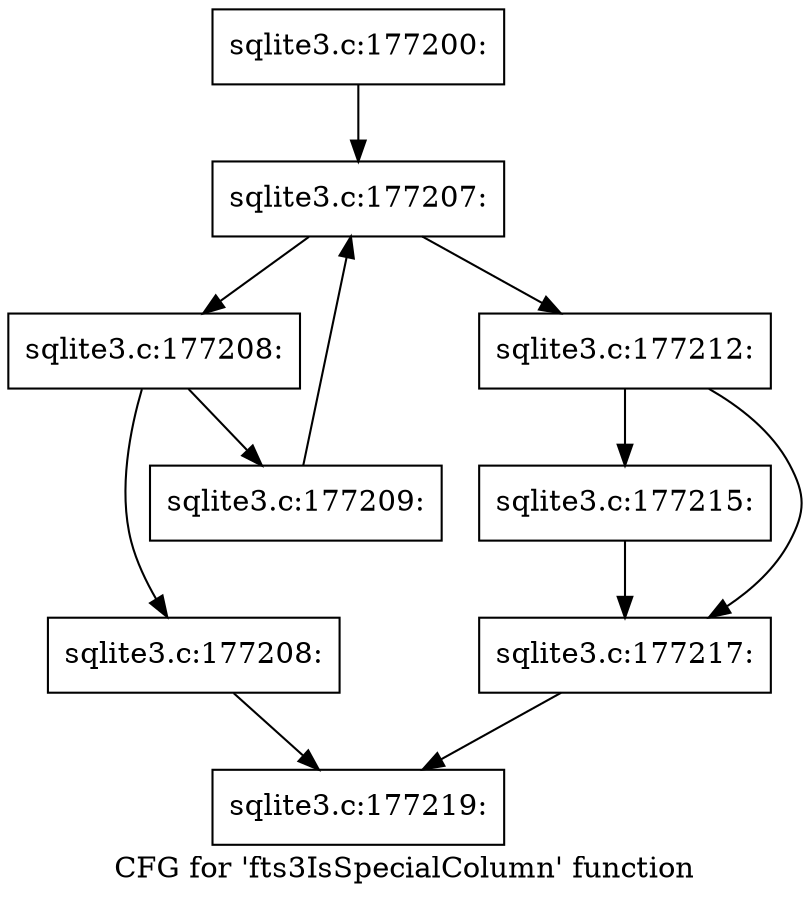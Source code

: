 digraph "CFG for 'fts3IsSpecialColumn' function" {
	label="CFG for 'fts3IsSpecialColumn' function";

	Node0x55c0fad37c80 [shape=record,label="{sqlite3.c:177200:}"];
	Node0x55c0fad37c80 -> Node0x55c0fad432f0;
	Node0x55c0fad432f0 [shape=record,label="{sqlite3.c:177207:}"];
	Node0x55c0fad432f0 -> Node0x55c0fad437b0;
	Node0x55c0fad432f0 -> Node0x55c0fad43450;
	Node0x55c0fad437b0 [shape=record,label="{sqlite3.c:177208:}"];
	Node0x55c0fad437b0 -> Node0x55c0fad439c0;
	Node0x55c0fad437b0 -> Node0x55c0fad43a10;
	Node0x55c0fad439c0 [shape=record,label="{sqlite3.c:177208:}"];
	Node0x55c0fad439c0 -> Node0x55c0fad37e00;
	Node0x55c0fad43a10 [shape=record,label="{sqlite3.c:177209:}"];
	Node0x55c0fad43a10 -> Node0x55c0fad432f0;
	Node0x55c0fad43450 [shape=record,label="{sqlite3.c:177212:}"];
	Node0x55c0fad43450 -> Node0x55c0fad44bd0;
	Node0x55c0fad43450 -> Node0x55c0fad44c20;
	Node0x55c0fad44bd0 [shape=record,label="{sqlite3.c:177215:}"];
	Node0x55c0fad44bd0 -> Node0x55c0fad44c20;
	Node0x55c0fad44c20 [shape=record,label="{sqlite3.c:177217:}"];
	Node0x55c0fad44c20 -> Node0x55c0fad37e00;
	Node0x55c0fad37e00 [shape=record,label="{sqlite3.c:177219:}"];
}
